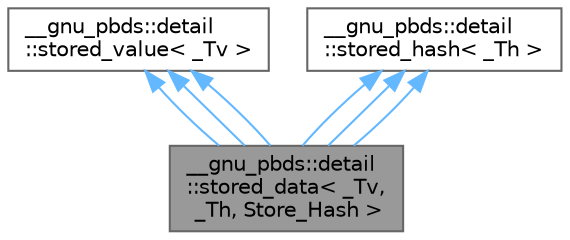 digraph "__gnu_pbds::detail::stored_data&lt; _Tv, _Th, Store_Hash &gt;"
{
 // LATEX_PDF_SIZE
  bgcolor="transparent";
  edge [fontname=Helvetica,fontsize=10,labelfontname=Helvetica,labelfontsize=10];
  node [fontname=Helvetica,fontsize=10,shape=box,height=0.2,width=0.4];
  Node1 [id="Node000001",label="__gnu_pbds::detail\l::stored_data\< _Tv,\l _Th, Store_Hash \>",height=0.2,width=0.4,color="gray40", fillcolor="grey60", style="filled", fontcolor="black",tooltip=" "];
  Node2 -> Node1 [id="edge13_Node000001_Node000002",dir="back",color="steelblue1",style="solid",tooltip=" "];
  Node2 [id="Node000002",label="__gnu_pbds::detail\l::stored_value\< _Tv \>",height=0.2,width=0.4,color="gray40", fillcolor="white", style="filled",URL="$struct____gnu__pbds_1_1detail_1_1stored__value.html",tooltip="Stored value."];
  Node3 -> Node1 [id="edge14_Node000001_Node000003",dir="back",color="steelblue1",style="solid",tooltip=" "];
  Node3 [id="Node000003",label="__gnu_pbds::detail\l::stored_hash\< _Th \>",height=0.2,width=0.4,color="gray40", fillcolor="white", style="filled",URL="$struct____gnu__pbds_1_1detail_1_1stored__hash.html",tooltip="Stored hash."];
  Node2 -> Node1 [id="edge15_Node000001_Node000002",dir="back",color="steelblue1",style="solid",tooltip=" "];
  Node3 -> Node1 [id="edge16_Node000001_Node000003",dir="back",color="steelblue1",style="solid",tooltip=" "];
  Node2 -> Node1 [id="edge17_Node000001_Node000002",dir="back",color="steelblue1",style="solid",tooltip=" "];
  Node3 -> Node1 [id="edge18_Node000001_Node000003",dir="back",color="steelblue1",style="solid",tooltip=" "];
}
